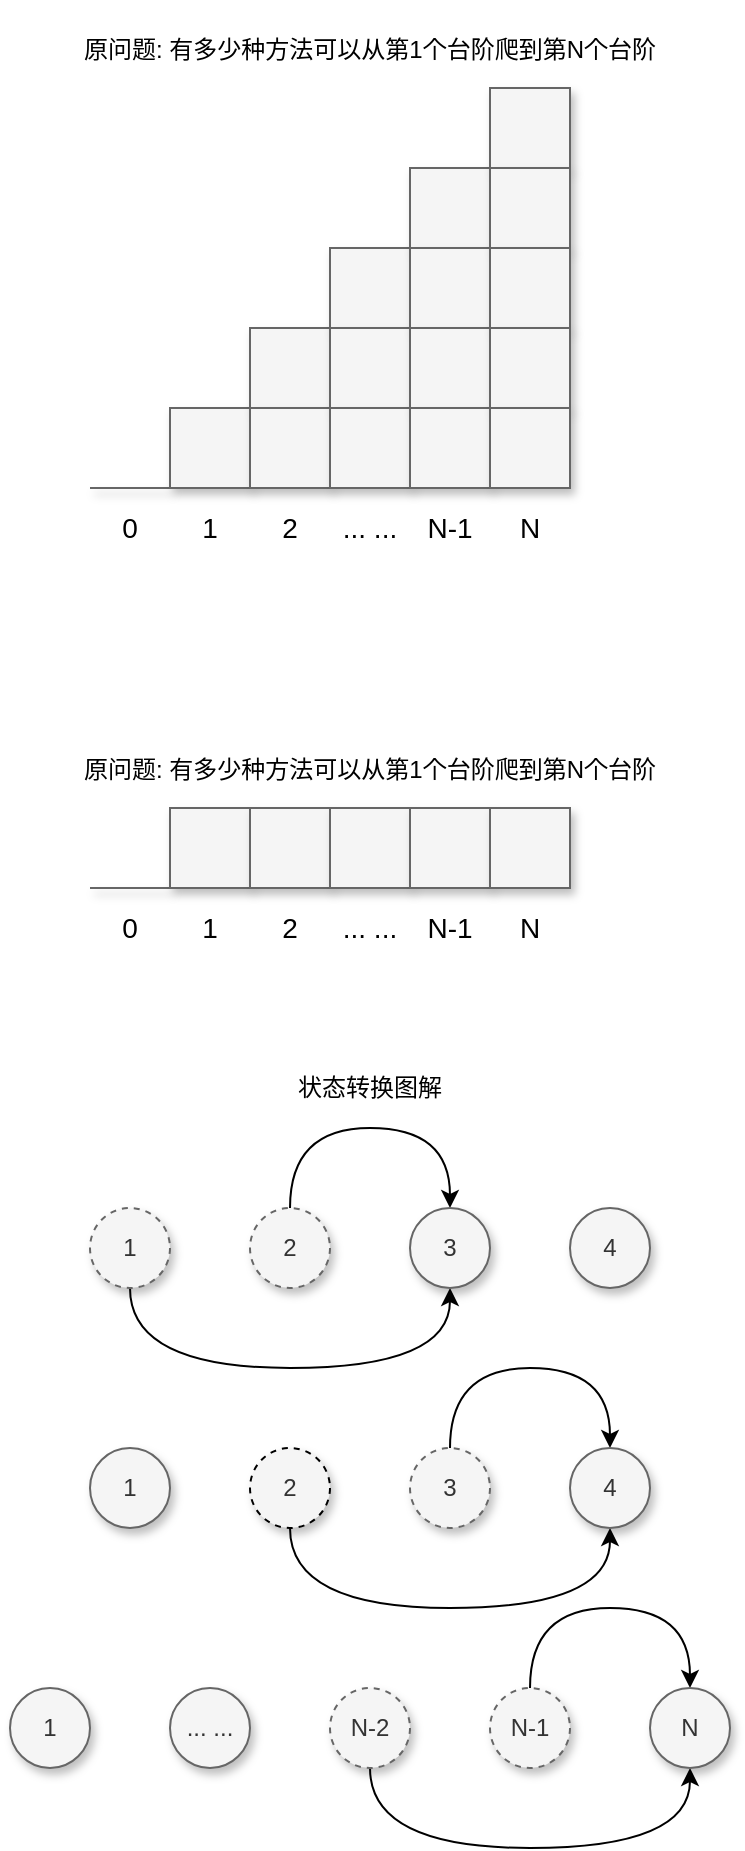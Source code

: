 <mxfile version="15.9.4" type="github">
  <diagram id="S7pCj45Mnrnd40rtQK7Z" name="第 1 页">
    <mxGraphModel dx="456" dy="345" grid="1" gridSize="10" guides="1" tooltips="1" connect="1" arrows="1" fold="1" page="1" pageScale="1" pageWidth="827" pageHeight="1169" math="0" shadow="0">
      <root>
        <mxCell id="0" />
        <mxCell id="1" parent="0" />
        <mxCell id="T28i_l7z6PJtH9onLsOt-25" style="rounded=0;orthogonalLoop=1;jettySize=auto;html=1;exitX=0;exitY=1;exitDx=0;exitDy=0;entryX=0;entryY=0;entryDx=0;entryDy=0;fontSize=12;endArrow=none;endFill=0;fillColor=#f5f5f5;strokeColor=#666666;shadow=1;" edge="1" parent="1" source="T28i_l7z6PJtH9onLsOt-1" target="T28i_l7z6PJtH9onLsOt-24">
          <mxGeometry relative="1" as="geometry" />
        </mxCell>
        <mxCell id="T28i_l7z6PJtH9onLsOt-1" value="" style="rounded=0;whiteSpace=wrap;html=1;fillColor=#f5f5f5;fontColor=#333333;strokeColor=#666666;shadow=1;" vertex="1" parent="1">
          <mxGeometry x="240" y="280" width="40" height="40" as="geometry" />
        </mxCell>
        <mxCell id="T28i_l7z6PJtH9onLsOt-2" value="" style="rounded=0;whiteSpace=wrap;html=1;fillColor=#f5f5f5;fontColor=#333333;strokeColor=#666666;shadow=1;" vertex="1" parent="1">
          <mxGeometry x="280" y="240" width="40" height="40" as="geometry" />
        </mxCell>
        <mxCell id="T28i_l7z6PJtH9onLsOt-3" value="" style="rounded=0;whiteSpace=wrap;html=1;fillColor=#f5f5f5;fontColor=#333333;strokeColor=#666666;shadow=1;" vertex="1" parent="1">
          <mxGeometry x="320" y="200" width="40" height="40" as="geometry" />
        </mxCell>
        <mxCell id="T28i_l7z6PJtH9onLsOt-4" value="" style="rounded=0;whiteSpace=wrap;html=1;fillColor=#f5f5f5;fontColor=#333333;strokeColor=#666666;shadow=1;" vertex="1" parent="1">
          <mxGeometry x="360" y="160" width="40" height="40" as="geometry" />
        </mxCell>
        <mxCell id="T28i_l7z6PJtH9onLsOt-5" value="" style="rounded=0;whiteSpace=wrap;html=1;fillColor=#f5f5f5;fontColor=#333333;strokeColor=#666666;shadow=1;" vertex="1" parent="1">
          <mxGeometry x="400" y="120" width="40" height="40" as="geometry" />
        </mxCell>
        <mxCell id="T28i_l7z6PJtH9onLsOt-6" value="" style="rounded=0;whiteSpace=wrap;html=1;fillColor=#f5f5f5;fontColor=#333333;strokeColor=#666666;shadow=1;" vertex="1" parent="1">
          <mxGeometry x="280" y="280" width="40" height="40" as="geometry" />
        </mxCell>
        <mxCell id="T28i_l7z6PJtH9onLsOt-7" value="" style="rounded=0;whiteSpace=wrap;html=1;fillColor=#f5f5f5;fontColor=#333333;strokeColor=#666666;shadow=1;" vertex="1" parent="1">
          <mxGeometry x="320" y="240" width="40" height="40" as="geometry" />
        </mxCell>
        <mxCell id="T28i_l7z6PJtH9onLsOt-8" value="" style="rounded=0;whiteSpace=wrap;html=1;fillColor=#f5f5f5;fontColor=#333333;strokeColor=#666666;shadow=1;" vertex="1" parent="1">
          <mxGeometry x="320" y="280" width="40" height="40" as="geometry" />
        </mxCell>
        <mxCell id="T28i_l7z6PJtH9onLsOt-9" value="" style="rounded=0;whiteSpace=wrap;html=1;fillColor=#f5f5f5;fontColor=#333333;strokeColor=#666666;shadow=1;" vertex="1" parent="1">
          <mxGeometry x="360" y="200" width="40" height="40" as="geometry" />
        </mxCell>
        <mxCell id="T28i_l7z6PJtH9onLsOt-10" value="" style="rounded=0;whiteSpace=wrap;html=1;fillColor=#f5f5f5;fontColor=#333333;strokeColor=#666666;shadow=1;" vertex="1" parent="1">
          <mxGeometry x="360" y="240" width="40" height="40" as="geometry" />
        </mxCell>
        <mxCell id="T28i_l7z6PJtH9onLsOt-11" value="" style="rounded=0;whiteSpace=wrap;html=1;fillColor=#f5f5f5;fontColor=#333333;strokeColor=#666666;shadow=1;" vertex="1" parent="1">
          <mxGeometry x="360" y="280" width="40" height="40" as="geometry" />
        </mxCell>
        <mxCell id="T28i_l7z6PJtH9onLsOt-12" value="" style="rounded=0;whiteSpace=wrap;html=1;fillColor=#f5f5f5;fontColor=#333333;strokeColor=#666666;shadow=1;" vertex="1" parent="1">
          <mxGeometry x="400" y="160" width="40" height="40" as="geometry" />
        </mxCell>
        <mxCell id="T28i_l7z6PJtH9onLsOt-13" value="" style="rounded=0;whiteSpace=wrap;html=1;fillColor=#f5f5f5;fontColor=#333333;strokeColor=#666666;shadow=1;" vertex="1" parent="1">
          <mxGeometry x="400" y="200" width="40" height="40" as="geometry" />
        </mxCell>
        <mxCell id="T28i_l7z6PJtH9onLsOt-14" value="" style="rounded=0;whiteSpace=wrap;html=1;fillColor=#f5f5f5;fontColor=#333333;strokeColor=#666666;shadow=1;" vertex="1" parent="1">
          <mxGeometry x="400" y="240" width="40" height="40" as="geometry" />
        </mxCell>
        <mxCell id="T28i_l7z6PJtH9onLsOt-15" value="" style="rounded=0;whiteSpace=wrap;html=1;fillColor=#f5f5f5;fontColor=#333333;strokeColor=#666666;shadow=1;" vertex="1" parent="1">
          <mxGeometry x="400" y="280" width="40" height="40" as="geometry" />
        </mxCell>
        <mxCell id="T28i_l7z6PJtH9onLsOt-16" value="&lt;font style=&quot;font-size: 14px&quot;&gt;1&lt;/font&gt;" style="rounded=0;whiteSpace=wrap;html=1;shadow=1;opacity=0;" vertex="1" parent="1">
          <mxGeometry x="240" y="320" width="40" height="40" as="geometry" />
        </mxCell>
        <mxCell id="T28i_l7z6PJtH9onLsOt-18" value="&lt;font style=&quot;font-size: 14px&quot;&gt;2&lt;/font&gt;" style="rounded=0;whiteSpace=wrap;html=1;shadow=1;opacity=0;" vertex="1" parent="1">
          <mxGeometry x="280" y="320" width="40" height="40" as="geometry" />
        </mxCell>
        <mxCell id="T28i_l7z6PJtH9onLsOt-19" value="&lt;font style=&quot;font-size: 14px&quot;&gt;... ...&lt;/font&gt;" style="rounded=0;whiteSpace=wrap;html=1;shadow=1;opacity=0;" vertex="1" parent="1">
          <mxGeometry x="320" y="320" width="40" height="40" as="geometry" />
        </mxCell>
        <mxCell id="T28i_l7z6PJtH9onLsOt-20" value="&lt;font style=&quot;font-size: 14px&quot;&gt;N-1&lt;/font&gt;" style="rounded=0;whiteSpace=wrap;html=1;shadow=1;opacity=0;" vertex="1" parent="1">
          <mxGeometry x="360" y="320" width="40" height="40" as="geometry" />
        </mxCell>
        <mxCell id="T28i_l7z6PJtH9onLsOt-21" value="&lt;span style=&quot;font-size: 14px&quot;&gt;N&lt;/span&gt;" style="rounded=0;whiteSpace=wrap;html=1;shadow=1;opacity=0;" vertex="1" parent="1">
          <mxGeometry x="400" y="320" width="40" height="40" as="geometry" />
        </mxCell>
        <mxCell id="T28i_l7z6PJtH9onLsOt-23" value="&lt;font style=&quot;font-size: 12px&quot;&gt;原问题: 有多少种方法可以从第1个台阶爬到第N个台阶&lt;/font&gt;" style="text;html=1;strokeColor=none;fillColor=none;align=center;verticalAlign=middle;whiteSpace=wrap;rounded=0;shadow=1;fontSize=14;opacity=0;" vertex="1" parent="1">
          <mxGeometry x="160" y="80" width="360" height="40" as="geometry" />
        </mxCell>
        <mxCell id="T28i_l7z6PJtH9onLsOt-24" value="&lt;font style=&quot;font-size: 14px&quot;&gt;0&lt;/font&gt;" style="rounded=0;whiteSpace=wrap;html=1;shadow=1;opacity=0;" vertex="1" parent="1">
          <mxGeometry x="200" y="320" width="40" height="40" as="geometry" />
        </mxCell>
        <mxCell id="T28i_l7z6PJtH9onLsOt-26" style="rounded=0;orthogonalLoop=1;jettySize=auto;html=1;exitX=0;exitY=1;exitDx=0;exitDy=0;entryX=0;entryY=0;entryDx=0;entryDy=0;fontSize=12;endArrow=none;endFill=0;fillColor=#f5f5f5;strokeColor=#666666;shadow=1;" edge="1" parent="1" source="T28i_l7z6PJtH9onLsOt-27" target="T28i_l7z6PJtH9onLsOt-48">
          <mxGeometry relative="1" as="geometry" />
        </mxCell>
        <mxCell id="T28i_l7z6PJtH9onLsOt-27" value="" style="rounded=0;whiteSpace=wrap;html=1;fillColor=#f5f5f5;fontColor=#333333;strokeColor=#666666;shadow=1;" vertex="1" parent="1">
          <mxGeometry x="240" y="480" width="40" height="40" as="geometry" />
        </mxCell>
        <mxCell id="T28i_l7z6PJtH9onLsOt-32" value="" style="rounded=0;whiteSpace=wrap;html=1;fillColor=#f5f5f5;fontColor=#333333;strokeColor=#666666;shadow=1;" vertex="1" parent="1">
          <mxGeometry x="280" y="480" width="40" height="40" as="geometry" />
        </mxCell>
        <mxCell id="T28i_l7z6PJtH9onLsOt-34" value="" style="rounded=0;whiteSpace=wrap;html=1;fillColor=#f5f5f5;fontColor=#333333;strokeColor=#666666;shadow=1;" vertex="1" parent="1">
          <mxGeometry x="320" y="480" width="40" height="40" as="geometry" />
        </mxCell>
        <mxCell id="T28i_l7z6PJtH9onLsOt-37" value="" style="rounded=0;whiteSpace=wrap;html=1;fillColor=#f5f5f5;fontColor=#333333;strokeColor=#666666;shadow=1;" vertex="1" parent="1">
          <mxGeometry x="360" y="480" width="40" height="40" as="geometry" />
        </mxCell>
        <mxCell id="T28i_l7z6PJtH9onLsOt-41" value="" style="rounded=0;whiteSpace=wrap;html=1;fillColor=#f5f5f5;fontColor=#333333;strokeColor=#666666;shadow=1;" vertex="1" parent="1">
          <mxGeometry x="400" y="480" width="40" height="40" as="geometry" />
        </mxCell>
        <mxCell id="T28i_l7z6PJtH9onLsOt-42" value="&lt;font style=&quot;font-size: 14px&quot;&gt;1&lt;/font&gt;" style="rounded=0;whiteSpace=wrap;html=1;shadow=1;opacity=0;" vertex="1" parent="1">
          <mxGeometry x="240" y="520" width="40" height="40" as="geometry" />
        </mxCell>
        <mxCell id="T28i_l7z6PJtH9onLsOt-43" value="&lt;font style=&quot;font-size: 14px&quot;&gt;2&lt;/font&gt;" style="rounded=0;whiteSpace=wrap;html=1;shadow=1;opacity=0;" vertex="1" parent="1">
          <mxGeometry x="280" y="520" width="40" height="40" as="geometry" />
        </mxCell>
        <mxCell id="T28i_l7z6PJtH9onLsOt-44" value="&lt;font style=&quot;font-size: 14px&quot;&gt;... ...&lt;/font&gt;" style="rounded=0;whiteSpace=wrap;html=1;shadow=1;opacity=0;" vertex="1" parent="1">
          <mxGeometry x="320" y="520" width="40" height="40" as="geometry" />
        </mxCell>
        <mxCell id="T28i_l7z6PJtH9onLsOt-45" value="&lt;font style=&quot;font-size: 14px&quot;&gt;N-1&lt;/font&gt;" style="rounded=0;whiteSpace=wrap;html=1;shadow=1;opacity=0;" vertex="1" parent="1">
          <mxGeometry x="360" y="520" width="40" height="40" as="geometry" />
        </mxCell>
        <mxCell id="T28i_l7z6PJtH9onLsOt-46" value="&lt;span style=&quot;font-size: 14px&quot;&gt;N&lt;/span&gt;" style="rounded=0;whiteSpace=wrap;html=1;shadow=1;opacity=0;" vertex="1" parent="1">
          <mxGeometry x="400" y="520" width="40" height="40" as="geometry" />
        </mxCell>
        <mxCell id="T28i_l7z6PJtH9onLsOt-47" value="&lt;font style=&quot;font-size: 12px&quot;&gt;原问题: 有多少种方法可以从第1个台阶爬到第N个台阶&lt;/font&gt;" style="text;html=1;strokeColor=none;fillColor=none;align=center;verticalAlign=middle;whiteSpace=wrap;rounded=0;shadow=1;fontSize=14;opacity=0;" vertex="1" parent="1">
          <mxGeometry x="160" y="440" width="360" height="40" as="geometry" />
        </mxCell>
        <mxCell id="T28i_l7z6PJtH9onLsOt-48" value="&lt;font style=&quot;font-size: 14px&quot;&gt;0&lt;/font&gt;" style="rounded=0;whiteSpace=wrap;html=1;shadow=1;opacity=0;" vertex="1" parent="1">
          <mxGeometry x="200" y="520" width="40" height="40" as="geometry" />
        </mxCell>
        <mxCell id="T28i_l7z6PJtH9onLsOt-66" style="edgeStyle=orthogonalEdgeStyle;curved=1;rounded=0;orthogonalLoop=1;jettySize=auto;html=1;exitX=0.5;exitY=1;exitDx=0;exitDy=0;entryX=0.5;entryY=1;entryDx=0;entryDy=0;shadow=0;fontSize=12;endArrow=classic;endFill=1;" edge="1" parent="1" source="T28i_l7z6PJtH9onLsOt-49" target="T28i_l7z6PJtH9onLsOt-51">
          <mxGeometry relative="1" as="geometry">
            <Array as="points">
              <mxPoint x="220" y="760" />
              <mxPoint x="380" y="760" />
            </Array>
          </mxGeometry>
        </mxCell>
        <mxCell id="T28i_l7z6PJtH9onLsOt-49" value="1" style="ellipse;whiteSpace=wrap;html=1;aspect=fixed;shadow=1;fontSize=12;fillColor=#f5f5f5;fontColor=#333333;strokeColor=#666666;dashed=1;" vertex="1" parent="1">
          <mxGeometry x="200" y="680" width="40" height="40" as="geometry" />
        </mxCell>
        <mxCell id="T28i_l7z6PJtH9onLsOt-54" style="edgeStyle=orthogonalEdgeStyle;curved=1;rounded=0;orthogonalLoop=1;jettySize=auto;html=1;exitX=0.5;exitY=0;exitDx=0;exitDy=0;entryX=0.5;entryY=0;entryDx=0;entryDy=0;shadow=0;fontSize=12;endArrow=classic;endFill=1;" edge="1" parent="1" source="T28i_l7z6PJtH9onLsOt-50" target="T28i_l7z6PJtH9onLsOt-51">
          <mxGeometry relative="1" as="geometry">
            <Array as="points">
              <mxPoint x="300" y="640" />
              <mxPoint x="380" y="640" />
            </Array>
          </mxGeometry>
        </mxCell>
        <mxCell id="T28i_l7z6PJtH9onLsOt-50" value="2" style="ellipse;whiteSpace=wrap;html=1;aspect=fixed;shadow=1;fontSize=12;fillColor=#f5f5f5;fontColor=#333333;strokeColor=#666666;dashed=1;" vertex="1" parent="1">
          <mxGeometry x="280" y="680" width="40" height="40" as="geometry" />
        </mxCell>
        <mxCell id="T28i_l7z6PJtH9onLsOt-51" value="3" style="ellipse;whiteSpace=wrap;html=1;aspect=fixed;shadow=1;fontSize=12;fillColor=#f5f5f5;fontColor=#333333;strokeColor=#666666;" vertex="1" parent="1">
          <mxGeometry x="360" y="680" width="40" height="40" as="geometry" />
        </mxCell>
        <mxCell id="T28i_l7z6PJtH9onLsOt-52" value="4" style="ellipse;whiteSpace=wrap;html=1;aspect=fixed;shadow=1;fontSize=12;fillColor=#f5f5f5;fontColor=#333333;strokeColor=#666666;" vertex="1" parent="1">
          <mxGeometry x="440" y="680" width="40" height="40" as="geometry" />
        </mxCell>
        <mxCell id="T28i_l7z6PJtH9onLsOt-58" value="1" style="ellipse;whiteSpace=wrap;html=1;aspect=fixed;shadow=1;fontSize=12;fillColor=#f5f5f5;fontColor=#333333;strokeColor=#666666;" vertex="1" parent="1">
          <mxGeometry x="200" y="800" width="40" height="40" as="geometry" />
        </mxCell>
        <mxCell id="T28i_l7z6PJtH9onLsOt-65" style="edgeStyle=orthogonalEdgeStyle;curved=1;rounded=0;orthogonalLoop=1;jettySize=auto;html=1;exitX=0.5;exitY=1;exitDx=0;exitDy=0;entryX=0.5;entryY=1;entryDx=0;entryDy=0;shadow=0;fontSize=12;endArrow=classic;endFill=1;" edge="1" parent="1" source="T28i_l7z6PJtH9onLsOt-60" target="T28i_l7z6PJtH9onLsOt-62">
          <mxGeometry relative="1" as="geometry">
            <Array as="points">
              <mxPoint x="300" y="880" />
              <mxPoint x="460" y="880" />
            </Array>
          </mxGeometry>
        </mxCell>
        <mxCell id="T28i_l7z6PJtH9onLsOt-60" value="2" style="ellipse;whiteSpace=wrap;html=1;aspect=fixed;shadow=1;fontSize=12;fillColor=#f5f5f5;fontColor=#333333;strokeColor=default;dashed=1;" vertex="1" parent="1">
          <mxGeometry x="280" y="800" width="40" height="40" as="geometry" />
        </mxCell>
        <mxCell id="T28i_l7z6PJtH9onLsOt-64" style="edgeStyle=orthogonalEdgeStyle;rounded=0;orthogonalLoop=1;jettySize=auto;html=1;exitX=0.5;exitY=0;exitDx=0;exitDy=0;entryX=0.5;entryY=0;entryDx=0;entryDy=0;shadow=0;fontSize=12;endArrow=classic;endFill=1;curved=1;" edge="1" parent="1" source="T28i_l7z6PJtH9onLsOt-61" target="T28i_l7z6PJtH9onLsOt-62">
          <mxGeometry relative="1" as="geometry">
            <Array as="points">
              <mxPoint x="380" y="760" />
              <mxPoint x="460" y="760" />
            </Array>
          </mxGeometry>
        </mxCell>
        <mxCell id="T28i_l7z6PJtH9onLsOt-61" value="3" style="ellipse;whiteSpace=wrap;html=1;aspect=fixed;shadow=1;fontSize=12;fillColor=#f5f5f5;fontColor=#333333;strokeColor=#666666;dashed=1;" vertex="1" parent="1">
          <mxGeometry x="360" y="800" width="40" height="40" as="geometry" />
        </mxCell>
        <mxCell id="T28i_l7z6PJtH9onLsOt-62" value="4" style="ellipse;whiteSpace=wrap;html=1;aspect=fixed;shadow=1;fontSize=12;fillColor=#f5f5f5;fontColor=#333333;strokeColor=#666666;" vertex="1" parent="1">
          <mxGeometry x="440" y="800" width="40" height="40" as="geometry" />
        </mxCell>
        <mxCell id="T28i_l7z6PJtH9onLsOt-67" value="1" style="ellipse;whiteSpace=wrap;html=1;aspect=fixed;shadow=1;fontSize=12;fillColor=#f5f5f5;fontColor=#333333;strokeColor=#666666;" vertex="1" parent="1">
          <mxGeometry x="160" y="920" width="40" height="40" as="geometry" />
        </mxCell>
        <mxCell id="T28i_l7z6PJtH9onLsOt-68" style="edgeStyle=orthogonalEdgeStyle;curved=1;rounded=0;orthogonalLoop=1;jettySize=auto;html=1;exitX=0.5;exitY=1;exitDx=0;exitDy=0;entryX=0.5;entryY=1;entryDx=0;entryDy=0;shadow=0;fontSize=12;endArrow=classic;endFill=1;" edge="1" parent="1" source="T28i_l7z6PJtH9onLsOt-69" target="T28i_l7z6PJtH9onLsOt-72">
          <mxGeometry relative="1" as="geometry">
            <Array as="points">
              <mxPoint x="340" y="1000" />
              <mxPoint x="500" y="1000" />
            </Array>
          </mxGeometry>
        </mxCell>
        <mxCell id="T28i_l7z6PJtH9onLsOt-69" value="N-2" style="ellipse;whiteSpace=wrap;html=1;aspect=fixed;shadow=1;fontSize=12;fillColor=#f5f5f5;fontColor=#333333;strokeColor=#666666;dashed=1;" vertex="1" parent="1">
          <mxGeometry x="320" y="920" width="40" height="40" as="geometry" />
        </mxCell>
        <mxCell id="T28i_l7z6PJtH9onLsOt-70" style="edgeStyle=orthogonalEdgeStyle;rounded=0;orthogonalLoop=1;jettySize=auto;html=1;exitX=0.5;exitY=0;exitDx=0;exitDy=0;entryX=0.5;entryY=0;entryDx=0;entryDy=0;shadow=0;fontSize=12;endArrow=classic;endFill=1;curved=1;" edge="1" parent="1" source="T28i_l7z6PJtH9onLsOt-71" target="T28i_l7z6PJtH9onLsOt-72">
          <mxGeometry relative="1" as="geometry">
            <Array as="points">
              <mxPoint x="420" y="880" />
              <mxPoint x="500" y="880" />
            </Array>
          </mxGeometry>
        </mxCell>
        <mxCell id="T28i_l7z6PJtH9onLsOt-71" value="N-1" style="ellipse;whiteSpace=wrap;html=1;aspect=fixed;shadow=1;fontSize=12;fillColor=#f5f5f5;fontColor=#333333;strokeColor=#666666;dashed=1;" vertex="1" parent="1">
          <mxGeometry x="400" y="920" width="40" height="40" as="geometry" />
        </mxCell>
        <mxCell id="T28i_l7z6PJtH9onLsOt-72" value="N" style="ellipse;whiteSpace=wrap;html=1;aspect=fixed;shadow=1;fontSize=12;fillColor=#f5f5f5;fontColor=#333333;strokeColor=#666666;" vertex="1" parent="1">
          <mxGeometry x="480" y="920" width="40" height="40" as="geometry" />
        </mxCell>
        <mxCell id="T28i_l7z6PJtH9onLsOt-73" value="... ..." style="ellipse;whiteSpace=wrap;html=1;aspect=fixed;shadow=1;fontSize=12;fillColor=#f5f5f5;fontColor=#333333;strokeColor=#666666;" vertex="1" parent="1">
          <mxGeometry x="240" y="920" width="40" height="40" as="geometry" />
        </mxCell>
        <mxCell id="T28i_l7z6PJtH9onLsOt-74" value="状态转换图解" style="text;html=1;strokeColor=none;fillColor=none;align=center;verticalAlign=middle;whiteSpace=wrap;rounded=0;shadow=1;fontSize=12;" vertex="1" parent="1">
          <mxGeometry x="200" y="600" width="280" height="40" as="geometry" />
        </mxCell>
      </root>
    </mxGraphModel>
  </diagram>
</mxfile>
